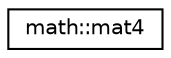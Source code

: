 digraph "Graphical Class Hierarchy"
{
  edge [fontname="Helvetica",fontsize="10",labelfontname="Helvetica",labelfontsize="10"];
  node [fontname="Helvetica",fontsize="10",shape=record];
  rankdir="LR";
  Node0 [label="math::mat4",height=0.2,width=0.4,color="black", fillcolor="white", style="filled",URL="$structmath_1_1mat4.html",tooltip="Four dimensional square matrix. "];
}

